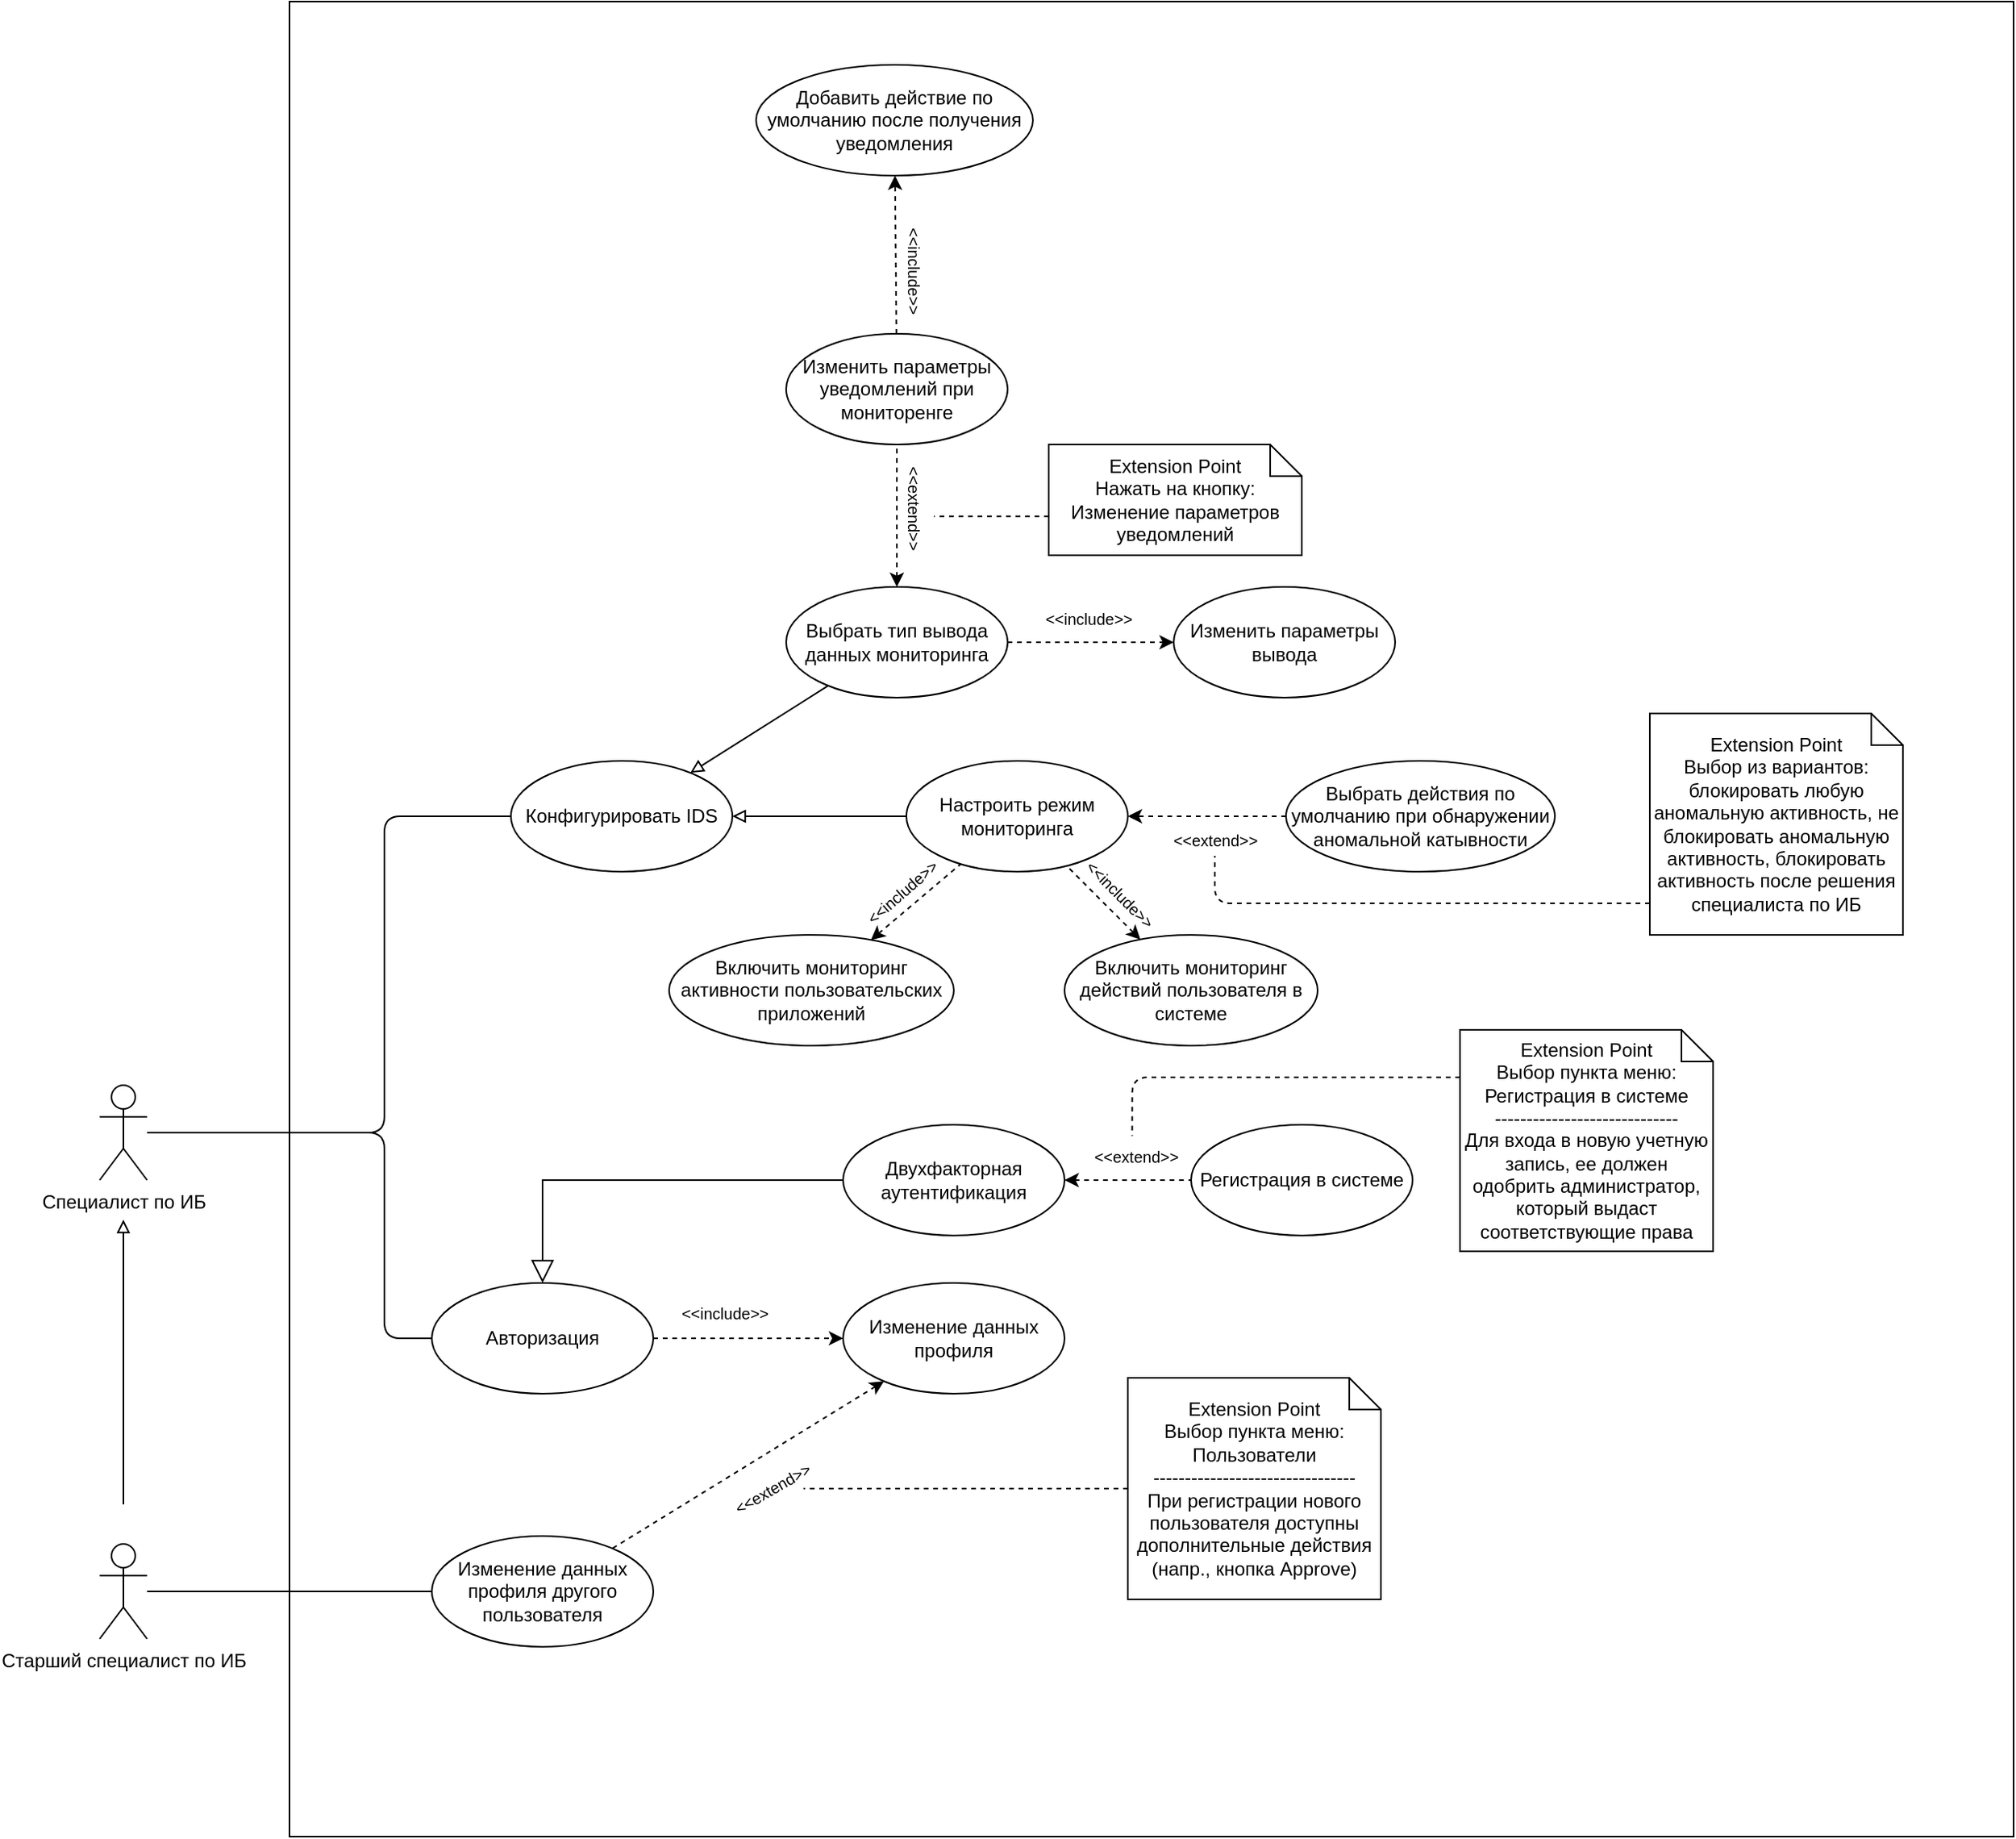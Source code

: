 <mxfile version="15.8.3" type="device"><diagram id="ZiImy_2u6Cn-5jjLhQfX" name="Page-1"><mxGraphModel dx="1609" dy="1913" grid="1" gridSize="10" guides="1" tooltips="1" connect="1" arrows="0" fold="1" page="1" pageScale="1" pageWidth="827" pageHeight="1169" math="0" shadow="0"><root><mxCell id="0"/><mxCell id="1" parent="0"/><mxCell id="lVYLv34E80YuUAkdkTh9-46" style="edgeStyle=orthogonalEdgeStyle;orthogonalLoop=1;jettySize=auto;html=1;entryX=0;entryY=0.5;entryDx=0;entryDy=0;rounded=1;endArrow=none;endFill=0;" parent="1" source="lVYLv34E80YuUAkdkTh9-14" target="lVYLv34E80YuUAkdkTh9-18" edge="1"><mxGeometry relative="1" as="geometry"><Array as="points"><mxPoint x="160" y="615"/><mxPoint x="160" y="415"/></Array></mxGeometry></mxCell><mxCell id="lVYLv34E80YuUAkdkTh9-14" value="Специалист по ИБ" style="shape=umlActor;verticalLabelPosition=bottom;verticalAlign=top;html=1;" parent="1" vertex="1"><mxGeometry x="-20" y="585" width="30" height="60" as="geometry"/></mxCell><mxCell id="fBiTCS9eg0Lr1PprGGy1-9" style="edgeStyle=orthogonalEdgeStyle;rounded=1;orthogonalLoop=1;jettySize=auto;html=1;endArrow=none;endFill=0;" parent="1" source="fBiTCS9eg0Lr1PprGGy1-1" target="lVYLv34E80YuUAkdkTh9-14" edge="1"><mxGeometry relative="1" as="geometry"><mxPoint x="10" y="615" as="targetPoint"/><Array as="points"><mxPoint x="160" y="745"/><mxPoint x="160" y="615"/></Array></mxGeometry></mxCell><mxCell id="JWcpjVcbX5dTMmk3zpAu-201" style="edgeStyle=none;rounded=0;orthogonalLoop=1;jettySize=auto;html=1;endArrow=block;endFill=0;" parent="1" edge="1"><mxGeometry relative="1" as="geometry"><mxPoint x="-5" y="850" as="sourcePoint"/><mxPoint x="-5" y="670" as="targetPoint"/></mxGeometry></mxCell><mxCell id="JWcpjVcbX5dTMmk3zpAu-202" style="edgeStyle=none;rounded=0;orthogonalLoop=1;jettySize=auto;html=1;endArrow=none;endFill=0;" parent="1" source="JWcpjVcbX5dTMmk3zpAu-200" target="fBiTCS9eg0Lr1PprGGy1-13" edge="1"><mxGeometry relative="1" as="geometry"><mxPoint x="30" y="905" as="sourcePoint"/></mxGeometry></mxCell><mxCell id="JWcpjVcbX5dTMmk3zpAu-200" value="Старший специалист по ИБ" style="shape=umlActor;verticalLabelPosition=bottom;verticalAlign=top;html=1;" parent="1" vertex="1"><mxGeometry x="-20" y="875" width="30" height="60" as="geometry"/></mxCell><mxCell id="Kv2Mrzz8HefrVwJ6AhXs-32" value="" style="group;strokeColor=default;" parent="1" vertex="1" connectable="0"><mxGeometry x="100" y="-100" width="1090" height="1160" as="geometry"/></mxCell><mxCell id="Kv2Mrzz8HefrVwJ6AhXs-31" value="" style="group" parent="Kv2Mrzz8HefrVwJ6AhXs-32" vertex="1" connectable="0"><mxGeometry x="90" y="60" width="920" height="980" as="geometry"/></mxCell><mxCell id="lVYLv34E80YuUAkdkTh9-18" value="Конфигурировать IDS" style="ellipse;whiteSpace=wrap;html=1;" parent="Kv2Mrzz8HefrVwJ6AhXs-31" vertex="1"><mxGeometry x="50" y="420" width="140" height="70" as="geometry"/></mxCell><mxCell id="fBiTCS9eg0Lr1PprGGy1-98" style="edgeStyle=none;rounded=1;orthogonalLoop=1;jettySize=auto;html=1;startArrow=none;startFill=0;endArrow=block;endFill=0;startSize=6;endSize=6;" parent="Kv2Mrzz8HefrVwJ6AhXs-31" source="lVYLv34E80YuUAkdkTh9-70" target="lVYLv34E80YuUAkdkTh9-18" edge="1"><mxGeometry x="-5.02" y="-140" as="geometry"/></mxCell><mxCell id="lVYLv34E80YuUAkdkTh9-70" value="Настроить режим&lt;br&gt;мониторинга" style="ellipse;whiteSpace=wrap;html=1;" parent="Kv2Mrzz8HefrVwJ6AhXs-31" vertex="1"><mxGeometry x="300" y="420" width="140" height="70" as="geometry"/></mxCell><mxCell id="fBiTCS9eg0Lr1PprGGy1-1" value="Авторизация" style="ellipse;whiteSpace=wrap;html=1;" parent="Kv2Mrzz8HefrVwJ6AhXs-31" vertex="1"><mxGeometry y="750" width="140" height="70" as="geometry"/></mxCell><mxCell id="fBiTCS9eg0Lr1PprGGy1-7" style="edgeStyle=orthogonalEdgeStyle;rounded=0;orthogonalLoop=1;jettySize=auto;html=1;exitX=0;exitY=0.5;exitDx=0;exitDy=0;endArrow=block;endFill=0;endSize=12;" parent="Kv2Mrzz8HefrVwJ6AhXs-31" source="fBiTCS9eg0Lr1PprGGy1-3" target="fBiTCS9eg0Lr1PprGGy1-1" edge="1"><mxGeometry x="14.98" y="-820" as="geometry"><mxPoint x="190" y="685.0" as="targetPoint"/></mxGeometry></mxCell><mxCell id="fBiTCS9eg0Lr1PprGGy1-3" value="Двухфакторная&lt;br&gt;аутентификация" style="ellipse;whiteSpace=wrap;html=1;" parent="Kv2Mrzz8HefrVwJ6AhXs-31" vertex="1"><mxGeometry x="260" y="650" width="140" height="70" as="geometry"/></mxCell><mxCell id="fBiTCS9eg0Lr1PprGGy1-5" value="Изменение данных&lt;br&gt;профиля" style="ellipse;whiteSpace=wrap;html=1;" parent="Kv2Mrzz8HefrVwJ6AhXs-31" vertex="1"><mxGeometry x="260" y="750" width="140" height="70" as="geometry"/></mxCell><mxCell id="fBiTCS9eg0Lr1PprGGy1-6" style="edgeStyle=orthogonalEdgeStyle;rounded=1;orthogonalLoop=1;jettySize=auto;html=1;exitX=1;exitY=0.5;exitDx=0;exitDy=0;entryX=0;entryY=0.5;entryDx=0;entryDy=0;dashed=1;" parent="Kv2Mrzz8HefrVwJ6AhXs-31" source="fBiTCS9eg0Lr1PprGGy1-1" target="fBiTCS9eg0Lr1PprGGy1-5" edge="1"><mxGeometry x="14.98" y="-820" as="geometry"><mxPoint x="120" y="720.0" as="sourcePoint"/></mxGeometry></mxCell><mxCell id="fBiTCS9eg0Lr1PprGGy1-10" value="Регистрация в системе" style="ellipse;whiteSpace=wrap;html=1;" parent="Kv2Mrzz8HefrVwJ6AhXs-31" vertex="1"><mxGeometry x="480" y="650" width="140" height="70" as="geometry"/></mxCell><mxCell id="fBiTCS9eg0Lr1PprGGy1-11" style="edgeStyle=orthogonalEdgeStyle;rounded=1;orthogonalLoop=1;jettySize=auto;html=1;endArrow=none;endFill=0;dashed=1;startArrow=classic;startFill=1;" parent="Kv2Mrzz8HefrVwJ6AhXs-31" source="fBiTCS9eg0Lr1PprGGy1-3" target="fBiTCS9eg0Lr1PprGGy1-10" edge="1"><mxGeometry x="14.98" y="-820" as="geometry"/></mxCell><mxCell id="lVYLv34E80YuUAkdkTh9-125" value="&amp;lt;&amp;lt;extend&amp;gt;&amp;gt;" style="text;html=1;resizable=0;autosize=1;align=center;verticalAlign=middle;points=[];fillColor=none;strokeColor=none;rounded=0;fontSize=10;" parent="Kv2Mrzz8HefrVwJ6AhXs-31" vertex="1"><mxGeometry x="410" y="660" width="70" height="20" as="geometry"/></mxCell><mxCell id="fBiTCS9eg0Lr1PprGGy1-18" value="&amp;lt;&amp;lt;include&amp;gt;&amp;gt;" style="text;html=1;resizable=0;autosize=1;align=center;verticalAlign=middle;points=[];fillColor=none;strokeColor=none;rounded=0;fontSize=10;" parent="Kv2Mrzz8HefrVwJ6AhXs-31" vertex="1"><mxGeometry x="150" y="759" width="70" height="20" as="geometry"/></mxCell><mxCell id="fBiTCS9eg0Lr1PprGGy1-19" value="&amp;lt;&amp;lt;extend&amp;gt;&amp;gt;" style="text;html=1;resizable=0;autosize=1;align=center;verticalAlign=middle;points=[];fillColor=none;strokeColor=none;rounded=0;fontSize=10;rotation=-30;" parent="Kv2Mrzz8HefrVwJ6AhXs-31" vertex="1"><mxGeometry x="180" y="870" width="70" height="20" as="geometry"/></mxCell><mxCell id="fBiTCS9eg0Lr1PprGGy1-96" style="edgeStyle=none;rounded=1;orthogonalLoop=1;jettySize=auto;html=1;startArrow=none;startFill=0;endArrow=block;endFill=0;startSize=6;endSize=6;" parent="Kv2Mrzz8HefrVwJ6AhXs-31" source="fBiTCS9eg0Lr1PprGGy1-41" target="lVYLv34E80YuUAkdkTh9-18" edge="1"><mxGeometry x="-5.02" y="-140" as="geometry"/></mxCell><mxCell id="fBiTCS9eg0Lr1PprGGy1-41" value="Выбрать тип вывода&lt;br&gt;данных мониторинга" style="ellipse;whiteSpace=wrap;html=1;" parent="Kv2Mrzz8HefrVwJ6AhXs-31" vertex="1"><mxGeometry x="224" y="310" width="140" height="70" as="geometry"/></mxCell><mxCell id="fBiTCS9eg0Lr1PprGGy1-70" value="Изменить параметры&lt;br&gt;вывода" style="ellipse;whiteSpace=wrap;html=1;" parent="Kv2Mrzz8HefrVwJ6AhXs-31" vertex="1"><mxGeometry x="469" y="310" width="140" height="70" as="geometry"/></mxCell><mxCell id="fBiTCS9eg0Lr1PprGGy1-72" style="edgeStyle=none;rounded=1;orthogonalLoop=1;jettySize=auto;html=1;dashed=1;startArrow=none;startFill=0;endArrow=classic;endFill=1;endSize=6;" parent="Kv2Mrzz8HefrVwJ6AhXs-31" source="fBiTCS9eg0Lr1PprGGy1-41" target="fBiTCS9eg0Lr1PprGGy1-70" edge="1"><mxGeometry x="-5.02" y="-140" as="geometry"/></mxCell><mxCell id="fBiTCS9eg0Lr1PprGGy1-79" value="Изменить параметры&lt;br&gt;уведомлений при&lt;br&gt;мониторенге" style="ellipse;whiteSpace=wrap;html=1;" parent="Kv2Mrzz8HefrVwJ6AhXs-31" vertex="1"><mxGeometry x="224" y="150" width="140" height="70" as="geometry"/></mxCell><mxCell id="fBiTCS9eg0Lr1PprGGy1-80" style="edgeStyle=none;rounded=1;orthogonalLoop=1;jettySize=auto;html=1;dashed=1;startArrow=classic;startFill=1;endArrow=none;endFill=0;endSize=6;" parent="Kv2Mrzz8HefrVwJ6AhXs-31" source="fBiTCS9eg0Lr1PprGGy1-41" target="fBiTCS9eg0Lr1PprGGy1-79" edge="1"><mxGeometry x="-5.02" y="-140" as="geometry"/></mxCell><mxCell id="fBiTCS9eg0Lr1PprGGy1-87" value="Extension Point&lt;br&gt;Нажать на кнопку:&lt;br&gt;Изменение параметров&lt;br&gt;уведомлений" style="shape=note;size=20;whiteSpace=wrap;html=1;" parent="Kv2Mrzz8HefrVwJ6AhXs-31" vertex="1"><mxGeometry x="390" y="220" width="160" height="70" as="geometry"/></mxCell><mxCell id="fBiTCS9eg0Lr1PprGGy1-91" value="&amp;lt;&amp;lt;extend&amp;gt;&amp;gt;" style="text;html=1;resizable=0;autosize=1;align=center;verticalAlign=middle;points=[];fillColor=none;strokeColor=none;rounded=0;fontSize=10;rotation=90;" parent="Kv2Mrzz8HefrVwJ6AhXs-31" vertex="1"><mxGeometry x="270" y="250" width="70" height="20" as="geometry"/></mxCell><mxCell id="fBiTCS9eg0Lr1PprGGy1-90" style="edgeStyle=orthogonalEdgeStyle;rounded=1;orthogonalLoop=1;jettySize=auto;html=1;dashed=1;startArrow=none;startFill=0;endArrow=none;endFill=0;endSize=6;entryX=0.577;entryY=-0.123;entryDx=0;entryDy=0;entryPerimeter=0;" parent="Kv2Mrzz8HefrVwJ6AhXs-31" source="fBiTCS9eg0Lr1PprGGy1-87" target="fBiTCS9eg0Lr1PprGGy1-91" edge="1"><mxGeometry x="-5.02" y="-140" as="geometry"><mxPoint x="195" y="210" as="targetPoint"/><Array as="points"><mxPoint x="380" y="265"/></Array></mxGeometry></mxCell><mxCell id="fBiTCS9eg0Lr1PprGGy1-122" value="&amp;lt;&amp;lt;include&amp;gt;&amp;gt;" style="text;html=1;resizable=0;autosize=1;align=center;verticalAlign=middle;points=[];fillColor=none;strokeColor=none;rounded=0;fontSize=10;rotation=0;" parent="Kv2Mrzz8HefrVwJ6AhXs-31" vertex="1"><mxGeometry x="380" y="320" width="70" height="20" as="geometry"/></mxCell><mxCell id="Kv2Mrzz8HefrVwJ6AhXs-4" value="&amp;lt;&amp;lt;include&amp;gt;&amp;gt;" style="text;html=1;resizable=0;autosize=1;align=center;verticalAlign=middle;points=[];fillColor=none;strokeColor=none;rounded=0;fontSize=10;rotation=90;" parent="Kv2Mrzz8HefrVwJ6AhXs-31" vertex="1"><mxGeometry x="270" y="100" width="70" height="20" as="geometry"/></mxCell><mxCell id="Kv2Mrzz8HefrVwJ6AhXs-21" style="edgeStyle=orthogonalEdgeStyle;rounded=1;orthogonalLoop=1;jettySize=auto;html=1;startArrow=none;startFill=0;endArrow=classic;endFill=1;strokeColor=default;dashed=1;" parent="Kv2Mrzz8HefrVwJ6AhXs-31" source="Kv2Mrzz8HefrVwJ6AhXs-20" target="lVYLv34E80YuUAkdkTh9-70" edge="1"><mxGeometry relative="1" as="geometry"/></mxCell><mxCell id="Kv2Mrzz8HefrVwJ6AhXs-20" value="Выбрать действия по&lt;br&gt;умолчанию при обнаружении&lt;br&gt;аномальной катывности" style="ellipse;whiteSpace=wrap;html=1;" parent="Kv2Mrzz8HefrVwJ6AhXs-31" vertex="1"><mxGeometry x="540" y="420" width="170" height="70" as="geometry"/></mxCell><mxCell id="Kv2Mrzz8HefrVwJ6AhXs-22" value="Extension Point&lt;br&gt;Выбор из вариантов:&lt;br&gt;блокировать любую&lt;br&gt;аномальную активность, не&lt;br&gt;блокировать аномальную&lt;br&gt;активность, блокировать&lt;br&gt;активность после решения&lt;br&gt;специалиста по ИБ" style="shape=note;size=20;whiteSpace=wrap;html=1;" parent="Kv2Mrzz8HefrVwJ6AhXs-31" vertex="1"><mxGeometry x="770" y="390" width="160" height="140" as="geometry"/></mxCell><mxCell id="Kv2Mrzz8HefrVwJ6AhXs-23" value="&amp;lt;&amp;lt;extend&amp;gt;&amp;gt;" style="text;html=1;resizable=0;autosize=1;align=center;verticalAlign=middle;points=[];fillColor=none;strokeColor=none;rounded=0;fontSize=10;" parent="Kv2Mrzz8HefrVwJ6AhXs-31" vertex="1"><mxGeometry x="460" y="460" width="70" height="20" as="geometry"/></mxCell><mxCell id="Kv2Mrzz8HefrVwJ6AhXs-24" style="edgeStyle=orthogonalEdgeStyle;rounded=1;orthogonalLoop=1;jettySize=auto;html=1;dashed=1;startArrow=none;startFill=0;endArrow=none;endFill=0;strokeColor=default;" parent="Kv2Mrzz8HefrVwJ6AhXs-31" source="Kv2Mrzz8HefrVwJ6AhXs-22" target="Kv2Mrzz8HefrVwJ6AhXs-23" edge="1"><mxGeometry relative="1" as="geometry"><Array as="points"><mxPoint x="495" y="510"/></Array></mxGeometry></mxCell><mxCell id="Kv2Mrzz8HefrVwJ6AhXs-28" style="rounded=1;orthogonalLoop=1;jettySize=auto;html=1;dashed=1;startArrow=classic;startFill=1;endArrow=none;endFill=0;strokeColor=default;" parent="Kv2Mrzz8HefrVwJ6AhXs-31" source="Kv2Mrzz8HefrVwJ6AhXs-25" target="lVYLv34E80YuUAkdkTh9-70" edge="1"><mxGeometry relative="1" as="geometry"/></mxCell><mxCell id="Kv2Mrzz8HefrVwJ6AhXs-25" value="Включить мониторинг&lt;br&gt;действий пользователя в&lt;br&gt;системе" style="ellipse;whiteSpace=wrap;html=1;" parent="Kv2Mrzz8HefrVwJ6AhXs-31" vertex="1"><mxGeometry x="400" y="530" width="160" height="70" as="geometry"/></mxCell><mxCell id="Kv2Mrzz8HefrVwJ6AhXs-27" style="rounded=1;orthogonalLoop=1;jettySize=auto;html=1;dashed=1;startArrow=classic;startFill=1;endArrow=none;endFill=0;strokeColor=default;" parent="Kv2Mrzz8HefrVwJ6AhXs-31" source="Kv2Mrzz8HefrVwJ6AhXs-26" target="lVYLv34E80YuUAkdkTh9-70" edge="1"><mxGeometry relative="1" as="geometry"/></mxCell><mxCell id="Kv2Mrzz8HefrVwJ6AhXs-26" value="Включить мониторинг&lt;br&gt;активности пользовательских&lt;br&gt;приложений" style="ellipse;whiteSpace=wrap;html=1;" parent="Kv2Mrzz8HefrVwJ6AhXs-31" vertex="1"><mxGeometry x="150" y="530" width="180" height="70" as="geometry"/></mxCell><mxCell id="Kv2Mrzz8HefrVwJ6AhXs-29" value="&amp;lt;&amp;lt;include&amp;gt;&amp;gt;" style="text;html=1;resizable=0;autosize=1;align=center;verticalAlign=middle;points=[];fillColor=none;strokeColor=none;rounded=0;fontSize=10;rotation=45;" parent="Kv2Mrzz8HefrVwJ6AhXs-31" vertex="1"><mxGeometry x="400" y="494" width="70" height="20" as="geometry"/></mxCell><mxCell id="Kv2Mrzz8HefrVwJ6AhXs-30" value="&amp;lt;&amp;lt;include&amp;gt;&amp;gt;" style="text;html=1;resizable=0;autosize=1;align=center;verticalAlign=middle;points=[];fillColor=none;strokeColor=none;rounded=0;fontSize=10;rotation=-41;" parent="Kv2Mrzz8HefrVwJ6AhXs-31" vertex="1"><mxGeometry x="262" y="493" width="70" height="20" as="geometry"/></mxCell><mxCell id="fBiTCS9eg0Lr1PprGGy1-13" value="Изменение данных&lt;br&gt;профиля другого&lt;br&gt;пользователя" style="ellipse;whiteSpace=wrap;html=1;" parent="Kv2Mrzz8HefrVwJ6AhXs-31" vertex="1"><mxGeometry y="910" width="140" height="70" as="geometry"/></mxCell><mxCell id="fBiTCS9eg0Lr1PprGGy1-14" style="rounded=1;orthogonalLoop=1;jettySize=auto;html=1;endArrow=none;endFill=0;startArrow=classic;startFill=1;dashed=1;" parent="Kv2Mrzz8HefrVwJ6AhXs-31" source="fBiTCS9eg0Lr1PprGGy1-5" target="fBiTCS9eg0Lr1PprGGy1-13" edge="1"><mxGeometry x="14.98" y="-820" as="geometry"/></mxCell><mxCell id="fBiTCS9eg0Lr1PprGGy1-12" value="Extension Point&lt;br&gt;Выбор пункта меню:&lt;br&gt;Пользователи&lt;br&gt;--------------------------------&lt;br&gt;При регистрации нового&lt;br&gt;пользователя доступны&lt;br&gt;дополнительные действия&lt;br&gt;(напр., кнопка Approve)" style="shape=note;size=20;whiteSpace=wrap;html=1;" parent="Kv2Mrzz8HefrVwJ6AhXs-31" vertex="1"><mxGeometry x="440" y="810" width="160" height="140" as="geometry"/></mxCell><mxCell id="fBiTCS9eg0Lr1PprGGy1-16" value="" style="edgeStyle=orthogonalEdgeStyle;rounded=1;orthogonalLoop=1;jettySize=auto;html=1;exitX=0;exitY=0.5;exitDx=0;exitDy=0;exitPerimeter=0;endArrow=none;endFill=0;dashed=1;" parent="Kv2Mrzz8HefrVwJ6AhXs-31" source="fBiTCS9eg0Lr1PprGGy1-12" target="fBiTCS9eg0Lr1PprGGy1-19" edge="1"><mxGeometry x="14.98" y="-820" as="geometry"><mxPoint x="447" y="800" as="targetPoint"/><mxPoint x="500" y="910" as="sourcePoint"/></mxGeometry></mxCell><mxCell id="fBiTCS9eg0Lr1PprGGy1-20" value="Extension Point&lt;br&gt;Выбор пункта меню:&lt;br&gt;Регистрация в системе&lt;br&gt;-----------------------------&lt;br&gt;Для входа в новую учетную&lt;br&gt;запись, ее должен&lt;br&gt;одобрить администратор,&lt;br&gt;который выдаст&lt;br&gt;соответствующие права" style="shape=note;size=20;whiteSpace=wrap;html=1;" parent="Kv2Mrzz8HefrVwJ6AhXs-31" vertex="1"><mxGeometry x="650" y="590" width="160" height="140" as="geometry"/></mxCell><mxCell id="fBiTCS9eg0Lr1PprGGy1-21" style="edgeStyle=orthogonalEdgeStyle;rounded=1;orthogonalLoop=1;jettySize=auto;html=1;entryX=0.468;entryY=-0.145;entryDx=0;entryDy=0;entryPerimeter=0;dashed=1;startArrow=none;startFill=0;endArrow=none;endFill=0;endSize=12;" parent="Kv2Mrzz8HefrVwJ6AhXs-31" source="fBiTCS9eg0Lr1PprGGy1-20" target="lVYLv34E80YuUAkdkTh9-125" edge="1"><mxGeometry x="14.98" y="-820" as="geometry"><Array as="points"><mxPoint x="443" y="620"/></Array></mxGeometry></mxCell><mxCell id="Kv2Mrzz8HefrVwJ6AhXs-2" value="Добавить действие по&lt;br&gt;умолчанию после получения&lt;br&gt;уведомления" style="ellipse;whiteSpace=wrap;html=1;" parent="Kv2Mrzz8HefrVwJ6AhXs-31" vertex="1"><mxGeometry x="205" y="-20" width="175" height="70" as="geometry"/></mxCell><mxCell id="Kv2Mrzz8HefrVwJ6AhXs-3" style="rounded=0;orthogonalLoop=1;jettySize=auto;html=1;dashed=1;" parent="Kv2Mrzz8HefrVwJ6AhXs-31" source="fBiTCS9eg0Lr1PprGGy1-79" target="Kv2Mrzz8HefrVwJ6AhXs-2" edge="1"><mxGeometry relative="1" as="geometry"/></mxCell></root></mxGraphModel></diagram></mxfile>
